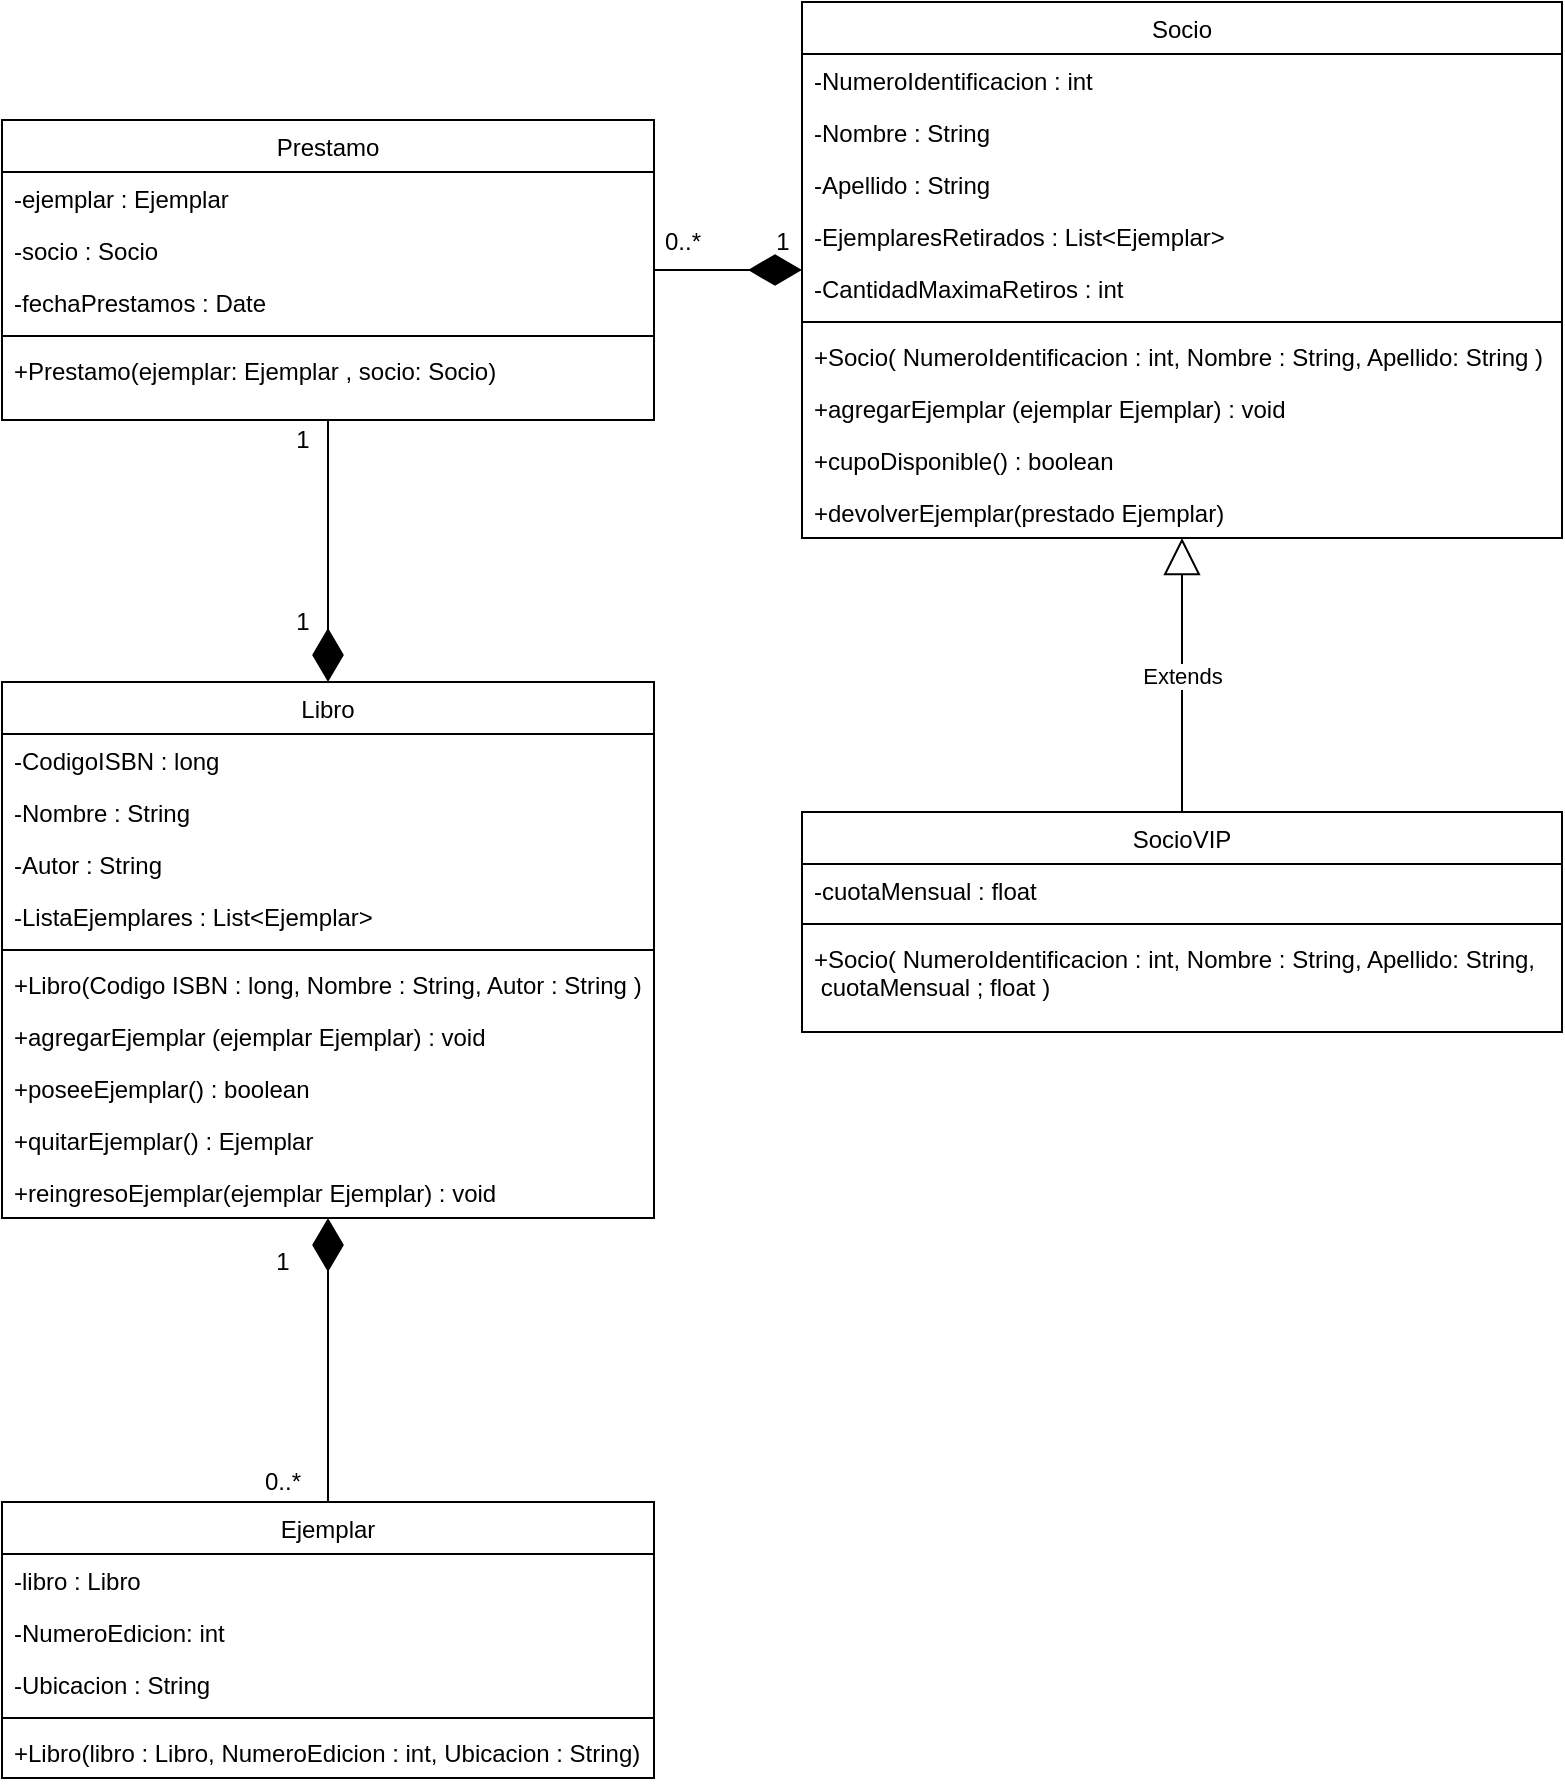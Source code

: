 <mxfile version="14.9.7" type="device"><diagram id="C5RBs43oDa-KdzZeNtuy" name="Page-1"><mxGraphModel dx="659" dy="792" grid="1" gridSize="10" guides="1" tooltips="1" connect="1" arrows="1" fold="1" page="1" pageScale="1" pageWidth="827" pageHeight="1169" math="0" shadow="0"><root><mxCell id="WIyWlLk6GJQsqaUBKTNV-0"/><mxCell id="WIyWlLk6GJQsqaUBKTNV-1" parent="WIyWlLk6GJQsqaUBKTNV-0"/><mxCell id="zkfFHV4jXpPFQw0GAbJ--0" value="Libro" style="swimlane;fontStyle=0;align=center;verticalAlign=top;childLayout=stackLayout;horizontal=1;startSize=26;horizontalStack=0;resizeParent=1;resizeLast=0;collapsible=1;marginBottom=0;rounded=0;shadow=0;strokeWidth=1;" parent="WIyWlLk6GJQsqaUBKTNV-1" vertex="1"><mxGeometry x="30" y="410" width="326" height="268" as="geometry"><mxRectangle x="230" y="140" width="160" height="26" as="alternateBounds"/></mxGeometry></mxCell><mxCell id="zkfFHV4jXpPFQw0GAbJ--1" value="-CodigoISBN : long" style="text;align=left;verticalAlign=top;spacingLeft=4;spacingRight=4;overflow=hidden;rotatable=0;points=[[0,0.5],[1,0.5]];portConstraint=eastwest;" parent="zkfFHV4jXpPFQw0GAbJ--0" vertex="1"><mxGeometry y="26" width="326" height="26" as="geometry"/></mxCell><mxCell id="zkfFHV4jXpPFQw0GAbJ--2" value="-Nombre : String" style="text;align=left;verticalAlign=top;spacingLeft=4;spacingRight=4;overflow=hidden;rotatable=0;points=[[0,0.5],[1,0.5]];portConstraint=eastwest;rounded=0;shadow=0;html=0;" parent="zkfFHV4jXpPFQw0GAbJ--0" vertex="1"><mxGeometry y="52" width="326" height="26" as="geometry"/></mxCell><mxCell id="zkfFHV4jXpPFQw0GAbJ--3" value="-Autor : String" style="text;align=left;verticalAlign=top;spacingLeft=4;spacingRight=4;overflow=hidden;rotatable=0;points=[[0,0.5],[1,0.5]];portConstraint=eastwest;rounded=0;shadow=0;html=0;" parent="zkfFHV4jXpPFQw0GAbJ--0" vertex="1"><mxGeometry y="78" width="326" height="26" as="geometry"/></mxCell><mxCell id="wFH62LYnrTJVwJRHWawp-0" value="-ListaEjemplares : List&lt;Ejemplar&gt;" style="text;align=left;verticalAlign=top;spacingLeft=4;spacingRight=4;overflow=hidden;rotatable=0;points=[[0,0.5],[1,0.5]];portConstraint=eastwest;rounded=0;shadow=0;html=0;" parent="zkfFHV4jXpPFQw0GAbJ--0" vertex="1"><mxGeometry y="104" width="326" height="26" as="geometry"/></mxCell><mxCell id="zkfFHV4jXpPFQw0GAbJ--4" value="" style="line;html=1;strokeWidth=1;align=left;verticalAlign=middle;spacingTop=-1;spacingLeft=3;spacingRight=3;rotatable=0;labelPosition=right;points=[];portConstraint=eastwest;" parent="zkfFHV4jXpPFQw0GAbJ--0" vertex="1"><mxGeometry y="130" width="326" height="8" as="geometry"/></mxCell><mxCell id="zkfFHV4jXpPFQw0GAbJ--5" value="+Libro(Codigo ISBN : long, Nombre : String, Autor : String )" style="text;align=left;verticalAlign=top;spacingLeft=4;spacingRight=4;overflow=hidden;rotatable=0;points=[[0,0.5],[1,0.5]];portConstraint=eastwest;" parent="zkfFHV4jXpPFQw0GAbJ--0" vertex="1"><mxGeometry y="138" width="326" height="26" as="geometry"/></mxCell><mxCell id="wFH62LYnrTJVwJRHWawp-11" value="+agregarEjemplar (ejemplar Ejemplar) : void" style="text;align=left;verticalAlign=top;spacingLeft=4;spacingRight=4;overflow=hidden;rotatable=0;points=[[0,0.5],[1,0.5]];portConstraint=eastwest;" parent="zkfFHV4jXpPFQw0GAbJ--0" vertex="1"><mxGeometry y="164" width="326" height="26" as="geometry"/></mxCell><mxCell id="wFH62LYnrTJVwJRHWawp-18" value="+poseeEjemplar() : boolean" style="text;align=left;verticalAlign=top;spacingLeft=4;spacingRight=4;overflow=hidden;rotatable=0;points=[[0,0.5],[1,0.5]];portConstraint=eastwest;" parent="zkfFHV4jXpPFQw0GAbJ--0" vertex="1"><mxGeometry y="190" width="326" height="26" as="geometry"/></mxCell><mxCell id="wFH62LYnrTJVwJRHWawp-17" value="+quitarEjemplar() : Ejemplar" style="text;align=left;verticalAlign=top;spacingLeft=4;spacingRight=4;overflow=hidden;rotatable=0;points=[[0,0.5],[1,0.5]];portConstraint=eastwest;" parent="zkfFHV4jXpPFQw0GAbJ--0" vertex="1"><mxGeometry y="216" width="326" height="26" as="geometry"/></mxCell><mxCell id="wFH62LYnrTJVwJRHWawp-19" value="+reingresoEjemplar(ejemplar Ejemplar) : void" style="text;align=left;verticalAlign=top;spacingLeft=4;spacingRight=4;overflow=hidden;rotatable=0;points=[[0,0.5],[1,0.5]];portConstraint=eastwest;" parent="zkfFHV4jXpPFQw0GAbJ--0" vertex="1"><mxGeometry y="242" width="326" height="26" as="geometry"/></mxCell><mxCell id="ix3LjvUXYgkOZa_jhlVj-7" value="Socio" style="swimlane;fontStyle=0;align=center;verticalAlign=top;childLayout=stackLayout;horizontal=1;startSize=26;horizontalStack=0;resizeParent=1;resizeLast=0;collapsible=1;marginBottom=0;rounded=0;shadow=0;strokeWidth=1;" parent="WIyWlLk6GJQsqaUBKTNV-1" vertex="1"><mxGeometry x="430" y="70" width="380" height="268" as="geometry"><mxRectangle x="230" y="140" width="160" height="26" as="alternateBounds"/></mxGeometry></mxCell><mxCell id="ix3LjvUXYgkOZa_jhlVj-8" value="-NumeroIdentificacion : int" style="text;align=left;verticalAlign=top;spacingLeft=4;spacingRight=4;overflow=hidden;rotatable=0;points=[[0,0.5],[1,0.5]];portConstraint=eastwest;" parent="ix3LjvUXYgkOZa_jhlVj-7" vertex="1"><mxGeometry y="26" width="380" height="26" as="geometry"/></mxCell><mxCell id="ix3LjvUXYgkOZa_jhlVj-9" value="-Nombre : String" style="text;align=left;verticalAlign=top;spacingLeft=4;spacingRight=4;overflow=hidden;rotatable=0;points=[[0,0.5],[1,0.5]];portConstraint=eastwest;rounded=0;shadow=0;html=0;" parent="ix3LjvUXYgkOZa_jhlVj-7" vertex="1"><mxGeometry y="52" width="380" height="26" as="geometry"/></mxCell><mxCell id="ix3LjvUXYgkOZa_jhlVj-10" value="-Apellido : String" style="text;align=left;verticalAlign=top;spacingLeft=4;spacingRight=4;overflow=hidden;rotatable=0;points=[[0,0.5],[1,0.5]];portConstraint=eastwest;rounded=0;shadow=0;html=0;" parent="ix3LjvUXYgkOZa_jhlVj-7" vertex="1"><mxGeometry y="78" width="380" height="26" as="geometry"/></mxCell><mxCell id="wFH62LYnrTJVwJRHWawp-12" value="-EjemplaresRetirados : List&lt;Ejemplar&gt;" style="text;align=left;verticalAlign=top;spacingLeft=4;spacingRight=4;overflow=hidden;rotatable=0;points=[[0,0.5],[1,0.5]];portConstraint=eastwest;rounded=0;shadow=0;html=0;" parent="ix3LjvUXYgkOZa_jhlVj-7" vertex="1"><mxGeometry y="104" width="380" height="26" as="geometry"/></mxCell><mxCell id="wFH62LYnrTJVwJRHWawp-14" value="-CantidadMaximaRetiros : int" style="text;align=left;verticalAlign=top;spacingLeft=4;spacingRight=4;overflow=hidden;rotatable=0;points=[[0,0.5],[1,0.5]];portConstraint=eastwest;rounded=0;shadow=0;html=0;" parent="ix3LjvUXYgkOZa_jhlVj-7" vertex="1"><mxGeometry y="130" width="380" height="26" as="geometry"/></mxCell><mxCell id="ix3LjvUXYgkOZa_jhlVj-11" value="" style="line;html=1;strokeWidth=1;align=left;verticalAlign=middle;spacingTop=-1;spacingLeft=3;spacingRight=3;rotatable=0;labelPosition=right;points=[];portConstraint=eastwest;" parent="ix3LjvUXYgkOZa_jhlVj-7" vertex="1"><mxGeometry y="156" width="380" height="8" as="geometry"/></mxCell><mxCell id="ix3LjvUXYgkOZa_jhlVj-12" value="+Socio( NumeroIdentificacion : int, Nombre : String, Apellido: String )" style="text;align=left;verticalAlign=top;spacingLeft=4;spacingRight=4;overflow=hidden;rotatable=0;points=[[0,0.5],[1,0.5]];portConstraint=eastwest;" parent="ix3LjvUXYgkOZa_jhlVj-7" vertex="1"><mxGeometry y="164" width="380" height="26" as="geometry"/></mxCell><mxCell id="wFH62LYnrTJVwJRHWawp-16" value="+agregarEjemplar (ejemplar Ejemplar) : void" style="text;align=left;verticalAlign=top;spacingLeft=4;spacingRight=4;overflow=hidden;rotatable=0;points=[[0,0.5],[1,0.5]];portConstraint=eastwest;" parent="ix3LjvUXYgkOZa_jhlVj-7" vertex="1"><mxGeometry y="190" width="380" height="26" as="geometry"/></mxCell><mxCell id="W7WqntB8MLbeEOCzCEa2-0" value="+cupoDisponible() : boolean" style="text;align=left;verticalAlign=top;spacingLeft=4;spacingRight=4;overflow=hidden;rotatable=0;points=[[0,0.5],[1,0.5]];portConstraint=eastwest;" vertex="1" parent="ix3LjvUXYgkOZa_jhlVj-7"><mxGeometry y="216" width="380" height="26" as="geometry"/></mxCell><mxCell id="W7WqntB8MLbeEOCzCEa2-1" value="+devolverEjemplar(prestado Ejemplar)" style="text;align=left;verticalAlign=top;spacingLeft=4;spacingRight=4;overflow=hidden;rotatable=0;points=[[0,0.5],[1,0.5]];portConstraint=eastwest;" vertex="1" parent="ix3LjvUXYgkOZa_jhlVj-7"><mxGeometry y="242" width="380" height="26" as="geometry"/></mxCell><mxCell id="ix3LjvUXYgkOZa_jhlVj-13" value="SocioVIP" style="swimlane;fontStyle=0;align=center;verticalAlign=top;childLayout=stackLayout;horizontal=1;startSize=26;horizontalStack=0;resizeParent=1;resizeLast=0;collapsible=1;marginBottom=0;rounded=0;shadow=0;strokeWidth=1;" parent="WIyWlLk6GJQsqaUBKTNV-1" vertex="1"><mxGeometry x="430" y="475" width="380" height="110" as="geometry"><mxRectangle x="230" y="140" width="160" height="26" as="alternateBounds"/></mxGeometry></mxCell><mxCell id="ix3LjvUXYgkOZa_jhlVj-15" value="-cuotaMensual : float" style="text;align=left;verticalAlign=top;spacingLeft=4;spacingRight=4;overflow=hidden;rotatable=0;points=[[0,0.5],[1,0.5]];portConstraint=eastwest;rounded=0;shadow=0;html=0;" parent="ix3LjvUXYgkOZa_jhlVj-13" vertex="1"><mxGeometry y="26" width="380" height="26" as="geometry"/></mxCell><mxCell id="ix3LjvUXYgkOZa_jhlVj-17" value="" style="line;html=1;strokeWidth=1;align=left;verticalAlign=middle;spacingTop=-1;spacingLeft=3;spacingRight=3;rotatable=0;labelPosition=right;points=[];portConstraint=eastwest;" parent="ix3LjvUXYgkOZa_jhlVj-13" vertex="1"><mxGeometry y="52" width="380" height="8" as="geometry"/></mxCell><mxCell id="ix3LjvUXYgkOZa_jhlVj-18" value="+Socio( NumeroIdentificacion : int, Nombre : String, Apellido: String,&#10; cuotaMensual ; float )" style="text;align=left;verticalAlign=top;spacingLeft=4;spacingRight=4;overflow=hidden;rotatable=0;points=[[0,0.5],[1,0.5]];portConstraint=eastwest;" parent="ix3LjvUXYgkOZa_jhlVj-13" vertex="1"><mxGeometry y="60" width="380" height="40" as="geometry"/></mxCell><mxCell id="ix3LjvUXYgkOZa_jhlVj-19" value="Extends" style="endArrow=block;endSize=16;endFill=0;html=1;" parent="WIyWlLk6GJQsqaUBKTNV-1" source="ix3LjvUXYgkOZa_jhlVj-13" target="ix3LjvUXYgkOZa_jhlVj-7" edge="1"><mxGeometry width="160" relative="1" as="geometry"><mxPoint x="450" y="240" as="sourcePoint"/><mxPoint x="610" y="240" as="targetPoint"/></mxGeometry></mxCell><mxCell id="ix3LjvUXYgkOZa_jhlVj-20" value="Ejemplar" style="swimlane;fontStyle=0;align=center;verticalAlign=top;childLayout=stackLayout;horizontal=1;startSize=26;horizontalStack=0;resizeParent=1;resizeLast=0;collapsible=1;marginBottom=0;rounded=0;shadow=0;strokeWidth=1;" parent="WIyWlLk6GJQsqaUBKTNV-1" vertex="1"><mxGeometry x="30" y="820" width="326" height="138" as="geometry"><mxRectangle x="230" y="140" width="160" height="26" as="alternateBounds"/></mxGeometry></mxCell><mxCell id="ix3LjvUXYgkOZa_jhlVj-21" value="-libro : Libro" style="text;align=left;verticalAlign=top;spacingLeft=4;spacingRight=4;overflow=hidden;rotatable=0;points=[[0,0.5],[1,0.5]];portConstraint=eastwest;" parent="ix3LjvUXYgkOZa_jhlVj-20" vertex="1"><mxGeometry y="26" width="326" height="26" as="geometry"/></mxCell><mxCell id="ix3LjvUXYgkOZa_jhlVj-22" value="-NumeroEdicion: int" style="text;align=left;verticalAlign=top;spacingLeft=4;spacingRight=4;overflow=hidden;rotatable=0;points=[[0,0.5],[1,0.5]];portConstraint=eastwest;rounded=0;shadow=0;html=0;" parent="ix3LjvUXYgkOZa_jhlVj-20" vertex="1"><mxGeometry y="52" width="326" height="26" as="geometry"/></mxCell><mxCell id="ix3LjvUXYgkOZa_jhlVj-23" value="-Ubicacion : String" style="text;align=left;verticalAlign=top;spacingLeft=4;spacingRight=4;overflow=hidden;rotatable=0;points=[[0,0.5],[1,0.5]];portConstraint=eastwest;rounded=0;shadow=0;html=0;" parent="ix3LjvUXYgkOZa_jhlVj-20" vertex="1"><mxGeometry y="78" width="326" height="26" as="geometry"/></mxCell><mxCell id="ix3LjvUXYgkOZa_jhlVj-24" value="" style="line;html=1;strokeWidth=1;align=left;verticalAlign=middle;spacingTop=-1;spacingLeft=3;spacingRight=3;rotatable=0;labelPosition=right;points=[];portConstraint=eastwest;" parent="ix3LjvUXYgkOZa_jhlVj-20" vertex="1"><mxGeometry y="104" width="326" height="8" as="geometry"/></mxCell><mxCell id="ix3LjvUXYgkOZa_jhlVj-25" value="+Libro(libro : Libro, NumeroEdicion : int, Ubicacion : String)" style="text;align=left;verticalAlign=top;spacingLeft=4;spacingRight=4;overflow=hidden;rotatable=0;points=[[0,0.5],[1,0.5]];portConstraint=eastwest;" parent="ix3LjvUXYgkOZa_jhlVj-20" vertex="1"><mxGeometry y="112" width="326" height="26" as="geometry"/></mxCell><mxCell id="ix3LjvUXYgkOZa_jhlVj-27" value="1" style="text;html=1;align=center;verticalAlign=middle;resizable=0;points=[];autosize=1;strokeColor=none;" parent="WIyWlLk6GJQsqaUBKTNV-1" vertex="1"><mxGeometry x="160" y="690" width="20" height="20" as="geometry"/></mxCell><mxCell id="wFH62LYnrTJVwJRHWawp-9" value="" style="endArrow=diamondThin;endFill=1;endSize=24;html=1;" parent="WIyWlLk6GJQsqaUBKTNV-1" source="ix3LjvUXYgkOZa_jhlVj-20" target="zkfFHV4jXpPFQw0GAbJ--0" edge="1"><mxGeometry width="160" relative="1" as="geometry"><mxPoint x="450" y="650" as="sourcePoint"/><mxPoint x="610" y="650" as="targetPoint"/></mxGeometry></mxCell><mxCell id="wFH62LYnrTJVwJRHWawp-10" value="0..*" style="text;html=1;align=center;verticalAlign=middle;resizable=0;points=[];autosize=1;strokeColor=none;" parent="WIyWlLk6GJQsqaUBKTNV-1" vertex="1"><mxGeometry x="155" y="800" width="30" height="20" as="geometry"/></mxCell><mxCell id="W7WqntB8MLbeEOCzCEa2-2" value="Prestamo" style="swimlane;fontStyle=0;align=center;verticalAlign=top;childLayout=stackLayout;horizontal=1;startSize=26;horizontalStack=0;resizeParent=1;resizeLast=0;collapsible=1;marginBottom=0;rounded=0;shadow=0;strokeWidth=1;" vertex="1" parent="WIyWlLk6GJQsqaUBKTNV-1"><mxGeometry x="30" y="129" width="326" height="150" as="geometry"><mxRectangle x="230" y="140" width="160" height="26" as="alternateBounds"/></mxGeometry></mxCell><mxCell id="W7WqntB8MLbeEOCzCEa2-4" value="-ejemplar : Ejemplar" style="text;align=left;verticalAlign=top;spacingLeft=4;spacingRight=4;overflow=hidden;rotatable=0;points=[[0,0.5],[1,0.5]];portConstraint=eastwest;rounded=0;shadow=0;html=0;" vertex="1" parent="W7WqntB8MLbeEOCzCEa2-2"><mxGeometry y="26" width="326" height="26" as="geometry"/></mxCell><mxCell id="W7WqntB8MLbeEOCzCEa2-13" value="-socio : Socio" style="text;align=left;verticalAlign=top;spacingLeft=4;spacingRight=4;overflow=hidden;rotatable=0;points=[[0,0.5],[1,0.5]];portConstraint=eastwest;rounded=0;shadow=0;html=0;" vertex="1" parent="W7WqntB8MLbeEOCzCEa2-2"><mxGeometry y="52" width="326" height="26" as="geometry"/></mxCell><mxCell id="W7WqntB8MLbeEOCzCEa2-14" value="-fechaPrestamos : Date" style="text;align=left;verticalAlign=top;spacingLeft=4;spacingRight=4;overflow=hidden;rotatable=0;points=[[0,0.5],[1,0.5]];portConstraint=eastwest;rounded=0;shadow=0;html=0;" vertex="1" parent="W7WqntB8MLbeEOCzCEa2-2"><mxGeometry y="78" width="326" height="26" as="geometry"/></mxCell><mxCell id="W7WqntB8MLbeEOCzCEa2-7" value="" style="line;html=1;strokeWidth=1;align=left;verticalAlign=middle;spacingTop=-1;spacingLeft=3;spacingRight=3;rotatable=0;labelPosition=right;points=[];portConstraint=eastwest;" vertex="1" parent="W7WqntB8MLbeEOCzCEa2-2"><mxGeometry y="104" width="326" height="8" as="geometry"/></mxCell><mxCell id="W7WqntB8MLbeEOCzCEa2-8" value="+Prestamo(ejemplar: Ejemplar , socio: Socio)" style="text;align=left;verticalAlign=top;spacingLeft=4;spacingRight=4;overflow=hidden;rotatable=0;points=[[0,0.5],[1,0.5]];portConstraint=eastwest;" vertex="1" parent="W7WqntB8MLbeEOCzCEa2-2"><mxGeometry y="112" width="326" height="26" as="geometry"/></mxCell><mxCell id="W7WqntB8MLbeEOCzCEa2-15" value="" style="endArrow=diamondThin;endFill=1;endSize=24;html=1;" edge="1" parent="WIyWlLk6GJQsqaUBKTNV-1" source="W7WqntB8MLbeEOCzCEa2-2" target="ix3LjvUXYgkOZa_jhlVj-7"><mxGeometry width="160" relative="1" as="geometry"><mxPoint x="400" y="300" as="sourcePoint"/><mxPoint x="560" y="300" as="targetPoint"/></mxGeometry></mxCell><mxCell id="W7WqntB8MLbeEOCzCEa2-17" value="0..*" style="text;html=1;align=center;verticalAlign=middle;resizable=0;points=[];autosize=1;strokeColor=none;" vertex="1" parent="WIyWlLk6GJQsqaUBKTNV-1"><mxGeometry x="355" y="180" width="30" height="20" as="geometry"/></mxCell><mxCell id="W7WqntB8MLbeEOCzCEa2-18" value="1" style="text;html=1;align=center;verticalAlign=middle;resizable=0;points=[];autosize=1;strokeColor=none;" vertex="1" parent="WIyWlLk6GJQsqaUBKTNV-1"><mxGeometry x="410" y="180" width="20" height="20" as="geometry"/></mxCell><mxCell id="W7WqntB8MLbeEOCzCEa2-20" value="" style="endArrow=diamondThin;endFill=1;endSize=24;html=1;" edge="1" parent="WIyWlLk6GJQsqaUBKTNV-1" source="W7WqntB8MLbeEOCzCEa2-2" target="zkfFHV4jXpPFQw0GAbJ--0"><mxGeometry width="160" relative="1" as="geometry"><mxPoint x="400" y="410" as="sourcePoint"/><mxPoint x="560" y="410" as="targetPoint"/></mxGeometry></mxCell><mxCell id="W7WqntB8MLbeEOCzCEa2-21" value="1" style="text;html=1;align=center;verticalAlign=middle;resizable=0;points=[];autosize=1;strokeColor=none;" vertex="1" parent="WIyWlLk6GJQsqaUBKTNV-1"><mxGeometry x="170" y="370" width="20" height="20" as="geometry"/></mxCell><mxCell id="W7WqntB8MLbeEOCzCEa2-22" value="1" style="text;html=1;align=center;verticalAlign=middle;resizable=0;points=[];autosize=1;strokeColor=none;" vertex="1" parent="WIyWlLk6GJQsqaUBKTNV-1"><mxGeometry x="170" y="279" width="20" height="20" as="geometry"/></mxCell></root></mxGraphModel></diagram></mxfile>